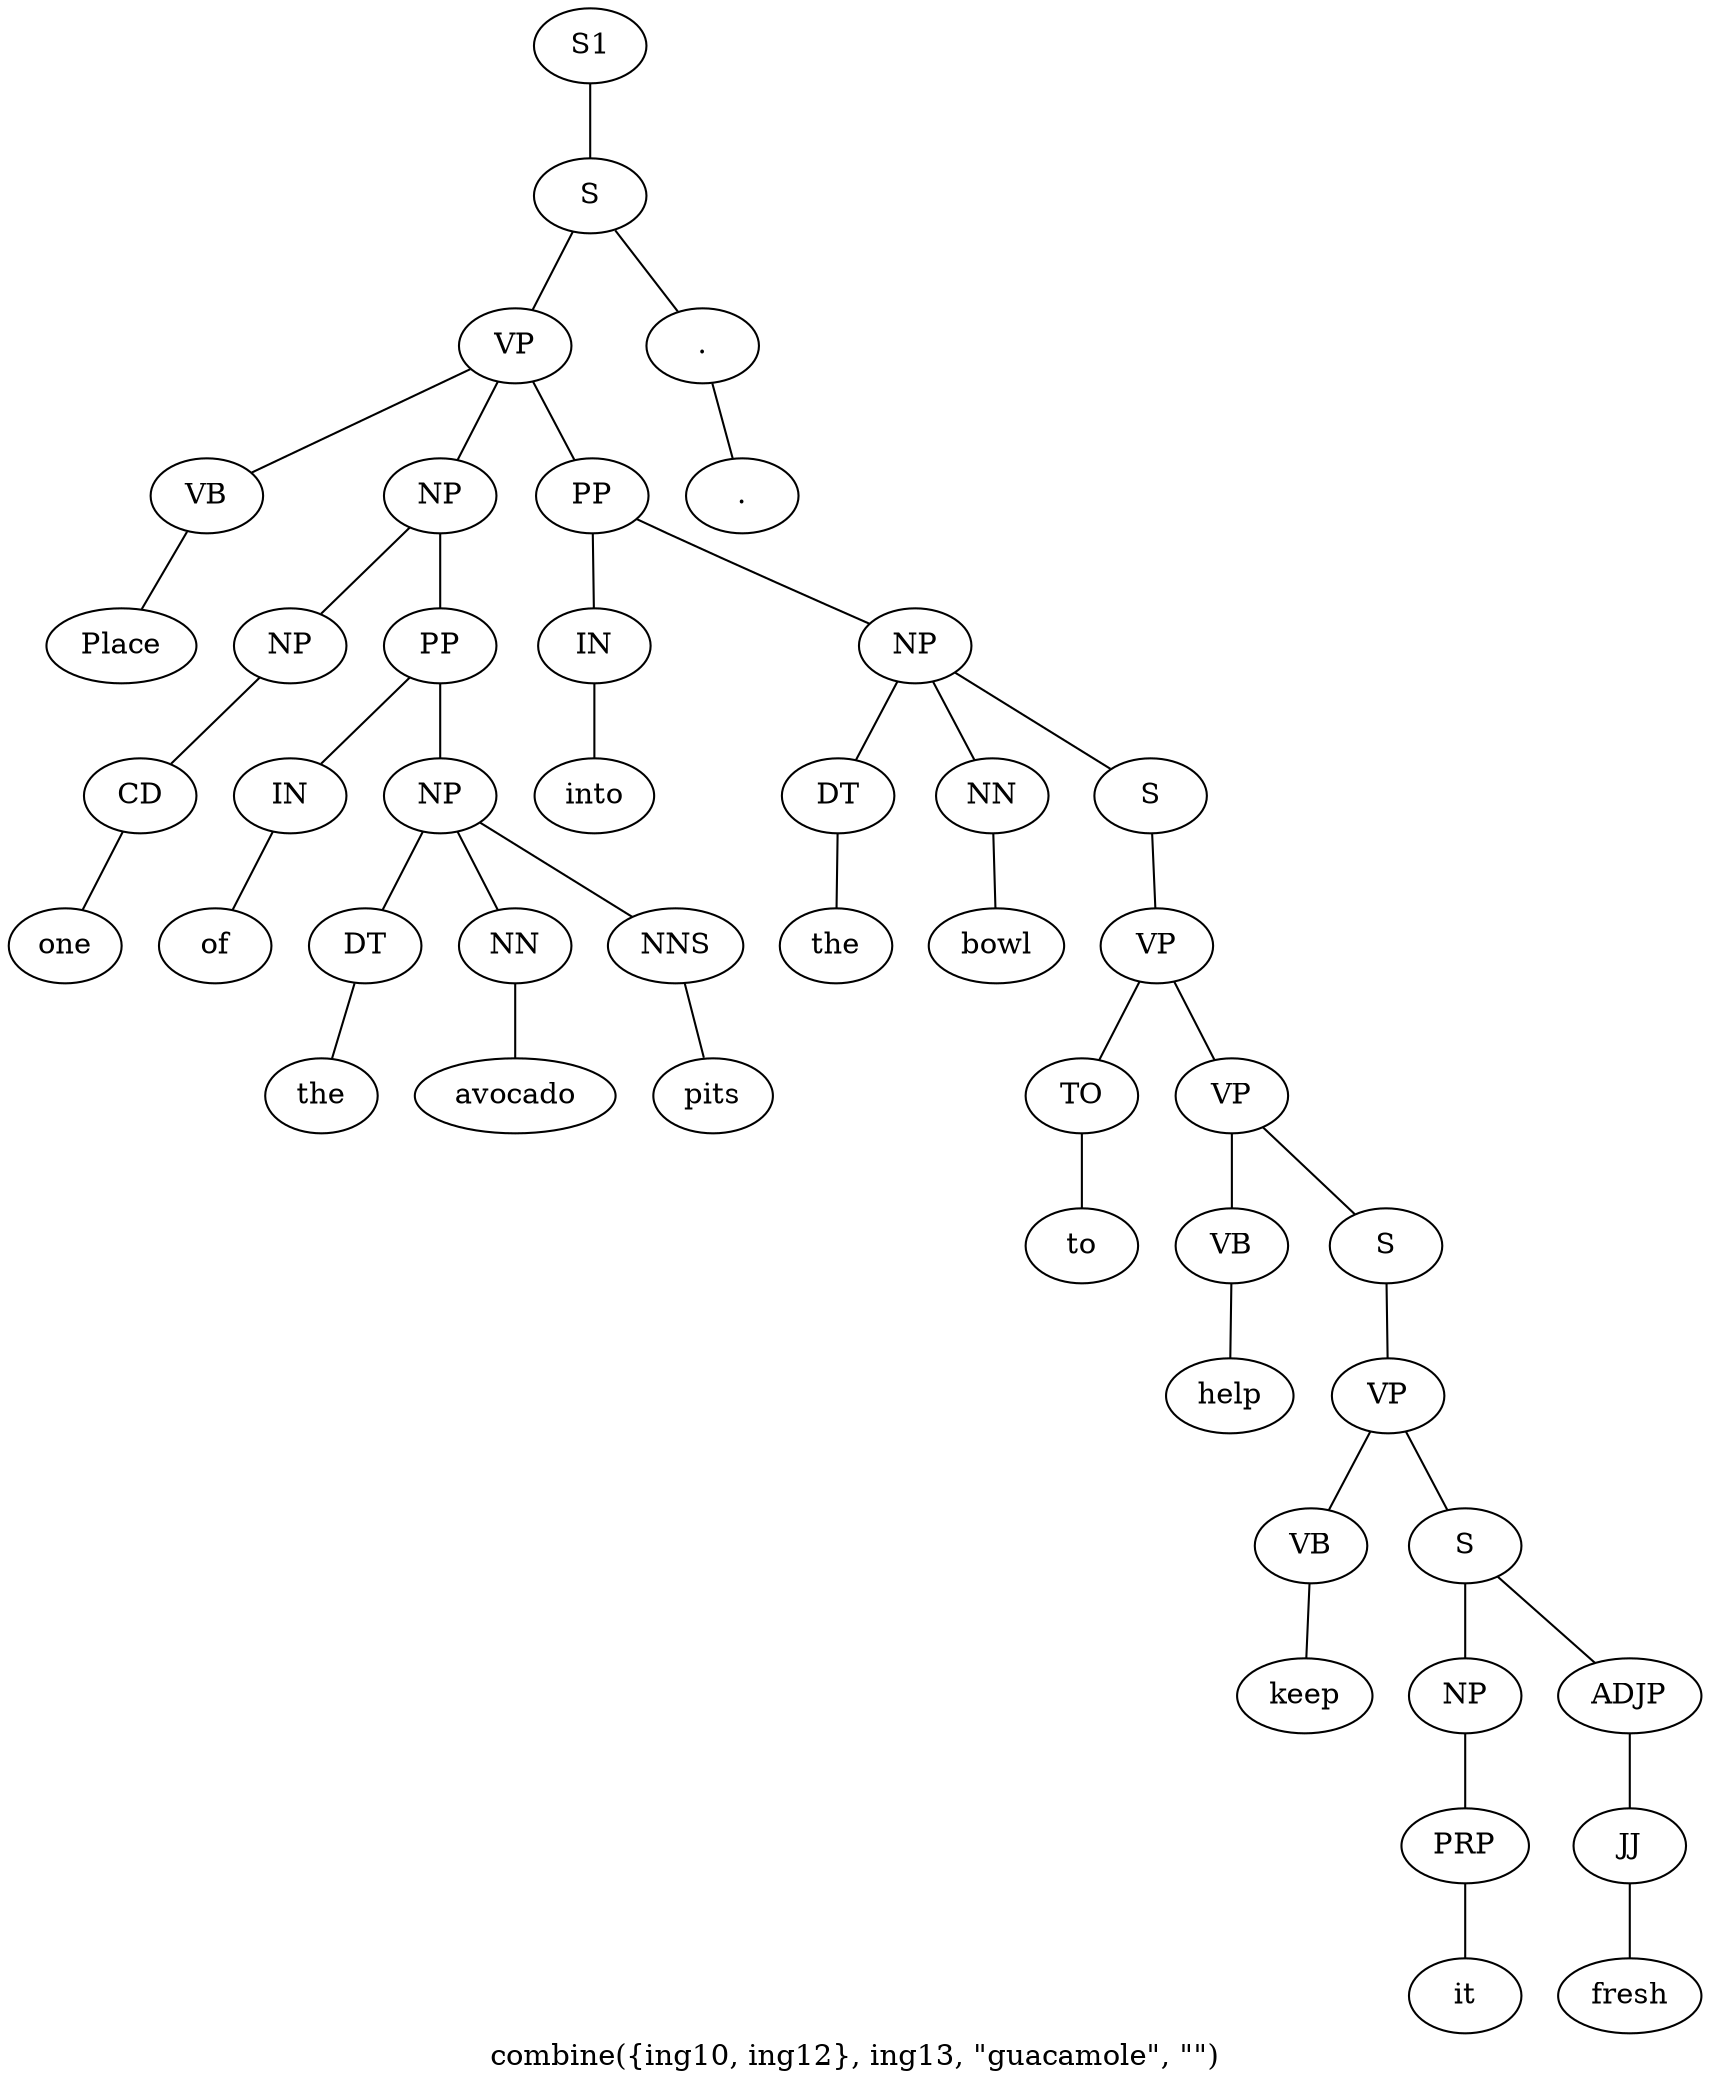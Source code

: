 graph SyntaxGraph {
	label = "combine({ing10, ing12}, ing13, \"guacamole\", \"\")";
	Node0 [label="S1"];
	Node1 [label="S"];
	Node2 [label="VP"];
	Node3 [label="VB"];
	Node4 [label="Place"];
	Node5 [label="NP"];
	Node6 [label="NP"];
	Node7 [label="CD"];
	Node8 [label="one"];
	Node9 [label="PP"];
	Node10 [label="IN"];
	Node11 [label="of"];
	Node12 [label="NP"];
	Node13 [label="DT"];
	Node14 [label="the"];
	Node15 [label="NN"];
	Node16 [label="avocado"];
	Node17 [label="NNS"];
	Node18 [label="pits"];
	Node19 [label="PP"];
	Node20 [label="IN"];
	Node21 [label="into"];
	Node22 [label="NP"];
	Node23 [label="DT"];
	Node24 [label="the"];
	Node25 [label="NN"];
	Node26 [label="bowl"];
	Node27 [label="S"];
	Node28 [label="VP"];
	Node29 [label="TO"];
	Node30 [label="to"];
	Node31 [label="VP"];
	Node32 [label="VB"];
	Node33 [label="help"];
	Node34 [label="S"];
	Node35 [label="VP"];
	Node36 [label="VB"];
	Node37 [label="keep"];
	Node38 [label="S"];
	Node39 [label="NP"];
	Node40 [label="PRP"];
	Node41 [label="it"];
	Node42 [label="ADJP"];
	Node43 [label="JJ"];
	Node44 [label="fresh"];
	Node45 [label="."];
	Node46 [label="."];

	Node0 -- Node1;
	Node1 -- Node2;
	Node1 -- Node45;
	Node2 -- Node3;
	Node2 -- Node5;
	Node2 -- Node19;
	Node3 -- Node4;
	Node5 -- Node6;
	Node5 -- Node9;
	Node6 -- Node7;
	Node7 -- Node8;
	Node9 -- Node10;
	Node9 -- Node12;
	Node10 -- Node11;
	Node12 -- Node13;
	Node12 -- Node15;
	Node12 -- Node17;
	Node13 -- Node14;
	Node15 -- Node16;
	Node17 -- Node18;
	Node19 -- Node20;
	Node19 -- Node22;
	Node20 -- Node21;
	Node22 -- Node23;
	Node22 -- Node25;
	Node22 -- Node27;
	Node23 -- Node24;
	Node25 -- Node26;
	Node27 -- Node28;
	Node28 -- Node29;
	Node28 -- Node31;
	Node29 -- Node30;
	Node31 -- Node32;
	Node31 -- Node34;
	Node32 -- Node33;
	Node34 -- Node35;
	Node35 -- Node36;
	Node35 -- Node38;
	Node36 -- Node37;
	Node38 -- Node39;
	Node38 -- Node42;
	Node39 -- Node40;
	Node40 -- Node41;
	Node42 -- Node43;
	Node43 -- Node44;
	Node45 -- Node46;
}